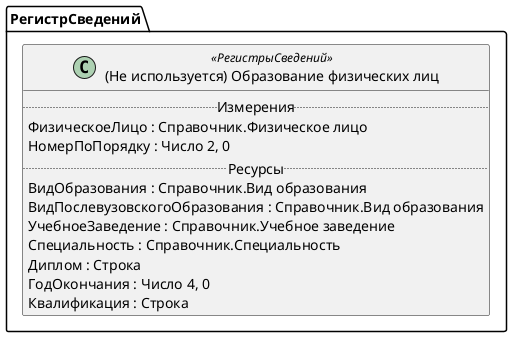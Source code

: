 ﻿@startuml УдалитьОбразованиеФизическихЛиц
'!include templates.wsd
'..\include templates.wsd
class РегистрСведений.УдалитьОбразованиеФизическихЛиц as "(Не используется) Образование физических лиц" <<РегистрыСведений>>
{
..Измерения..
ФизическоеЛицо : Справочник.Физическое лицо
НомерПоПорядку : Число 2, 0
..Ресурсы..
ВидОбразования : Справочник.Вид образования
ВидПослевузовскогоОбразования : Справочник.Вид образования
УчебноеЗаведение : Справочник.Учебное заведение
Специальность : Справочник.Специальность
Диплом : Строка
ГодОкончания : Число 4, 0
Квалификация : Строка
}
@enduml
